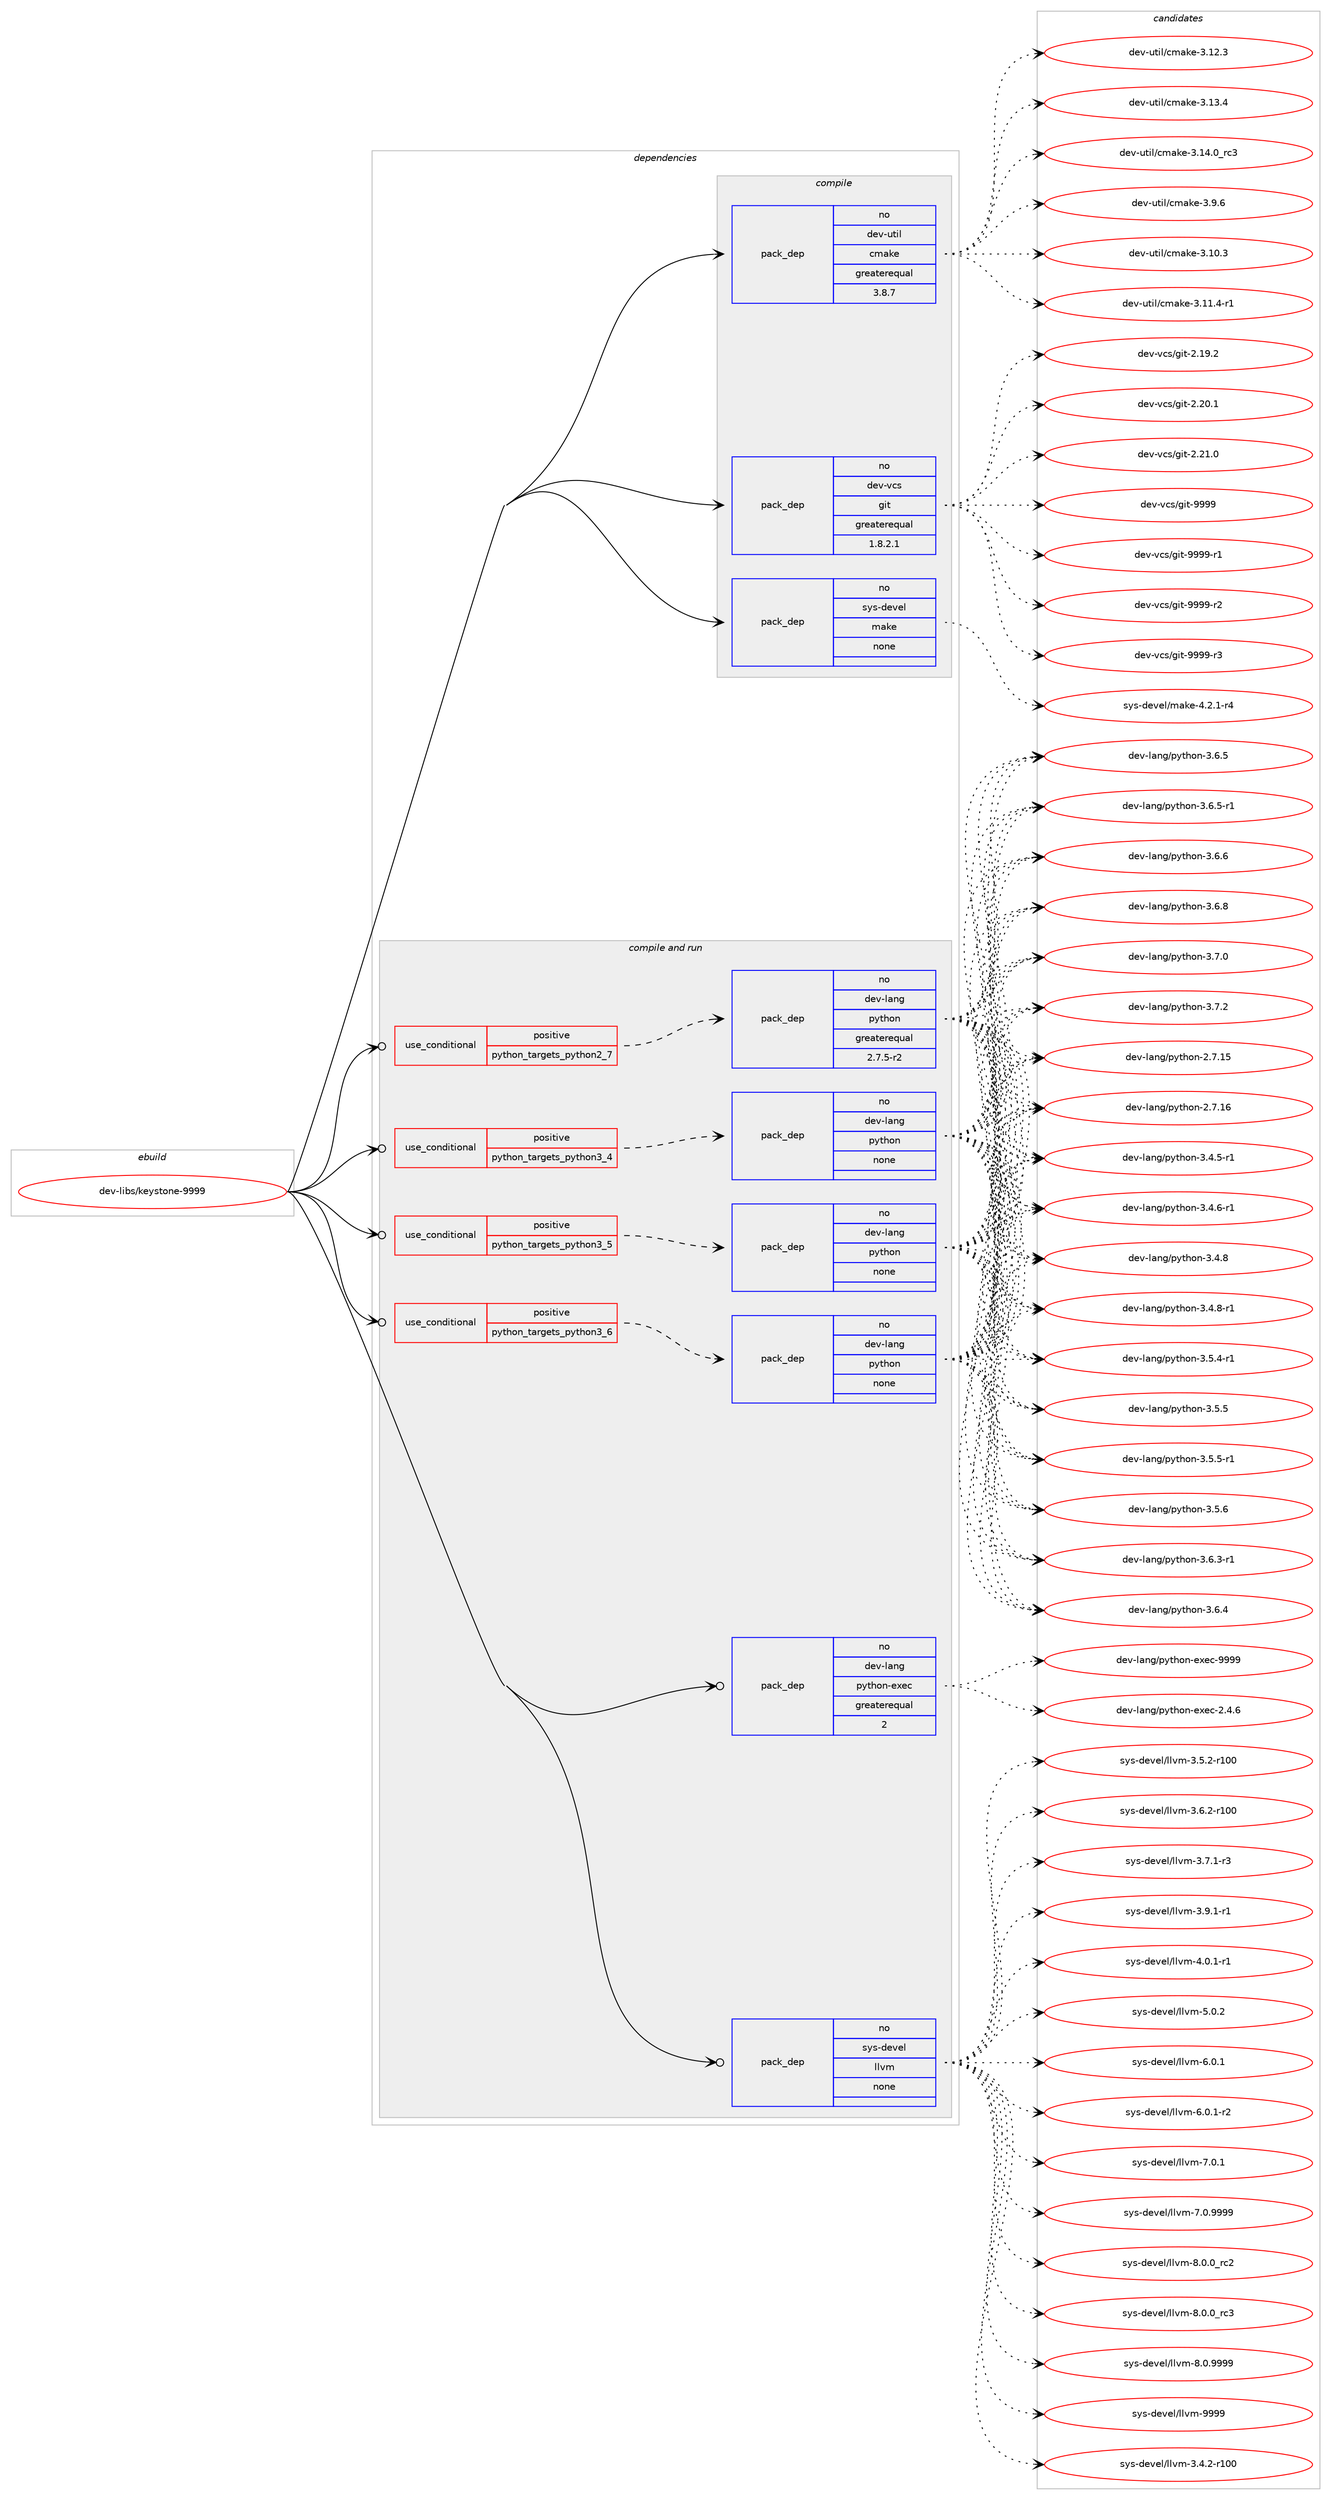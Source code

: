 digraph prolog {

# *************
# Graph options
# *************

newrank=true;
concentrate=true;
compound=true;
graph [rankdir=LR,fontname=Helvetica,fontsize=10,ranksep=1.5];#, ranksep=2.5, nodesep=0.2];
edge  [arrowhead=vee];
node  [fontname=Helvetica,fontsize=10];

# **********
# The ebuild
# **********

subgraph cluster_leftcol {
color=gray;
rank=same;
label=<<i>ebuild</i>>;
id [label="dev-libs/keystone-9999", color=red, width=4, href="../dev-libs/keystone-9999.svg"];
}

# ****************
# The dependencies
# ****************

subgraph cluster_midcol {
color=gray;
label=<<i>dependencies</i>>;
subgraph cluster_compile {
fillcolor="#eeeeee";
style=filled;
label=<<i>compile</i>>;
subgraph pack978143 {
dependency1366676 [label=<<TABLE BORDER="0" CELLBORDER="1" CELLSPACING="0" CELLPADDING="4" WIDTH="220"><TR><TD ROWSPAN="6" CELLPADDING="30">pack_dep</TD></TR><TR><TD WIDTH="110">no</TD></TR><TR><TD>dev-util</TD></TR><TR><TD>cmake</TD></TR><TR><TD>greaterequal</TD></TR><TR><TD>3.8.7</TD></TR></TABLE>>, shape=none, color=blue];
}
id:e -> dependency1366676:w [weight=20,style="solid",arrowhead="vee"];
subgraph pack978144 {
dependency1366677 [label=<<TABLE BORDER="0" CELLBORDER="1" CELLSPACING="0" CELLPADDING="4" WIDTH="220"><TR><TD ROWSPAN="6" CELLPADDING="30">pack_dep</TD></TR><TR><TD WIDTH="110">no</TD></TR><TR><TD>dev-vcs</TD></TR><TR><TD>git</TD></TR><TR><TD>greaterequal</TD></TR><TR><TD>1.8.2.1</TD></TR></TABLE>>, shape=none, color=blue];
}
id:e -> dependency1366677:w [weight=20,style="solid",arrowhead="vee"];
subgraph pack978145 {
dependency1366678 [label=<<TABLE BORDER="0" CELLBORDER="1" CELLSPACING="0" CELLPADDING="4" WIDTH="220"><TR><TD ROWSPAN="6" CELLPADDING="30">pack_dep</TD></TR><TR><TD WIDTH="110">no</TD></TR><TR><TD>sys-devel</TD></TR><TR><TD>make</TD></TR><TR><TD>none</TD></TR><TR><TD></TD></TR></TABLE>>, shape=none, color=blue];
}
id:e -> dependency1366678:w [weight=20,style="solid",arrowhead="vee"];
}
subgraph cluster_compileandrun {
fillcolor="#eeeeee";
style=filled;
label=<<i>compile and run</i>>;
subgraph cond365788 {
dependency1366679 [label=<<TABLE BORDER="0" CELLBORDER="1" CELLSPACING="0" CELLPADDING="4"><TR><TD ROWSPAN="3" CELLPADDING="10">use_conditional</TD></TR><TR><TD>positive</TD></TR><TR><TD>python_targets_python2_7</TD></TR></TABLE>>, shape=none, color=red];
subgraph pack978146 {
dependency1366680 [label=<<TABLE BORDER="0" CELLBORDER="1" CELLSPACING="0" CELLPADDING="4" WIDTH="220"><TR><TD ROWSPAN="6" CELLPADDING="30">pack_dep</TD></TR><TR><TD WIDTH="110">no</TD></TR><TR><TD>dev-lang</TD></TR><TR><TD>python</TD></TR><TR><TD>greaterequal</TD></TR><TR><TD>2.7.5-r2</TD></TR></TABLE>>, shape=none, color=blue];
}
dependency1366679:e -> dependency1366680:w [weight=20,style="dashed",arrowhead="vee"];
}
id:e -> dependency1366679:w [weight=20,style="solid",arrowhead="odotvee"];
subgraph cond365789 {
dependency1366681 [label=<<TABLE BORDER="0" CELLBORDER="1" CELLSPACING="0" CELLPADDING="4"><TR><TD ROWSPAN="3" CELLPADDING="10">use_conditional</TD></TR><TR><TD>positive</TD></TR><TR><TD>python_targets_python3_4</TD></TR></TABLE>>, shape=none, color=red];
subgraph pack978147 {
dependency1366682 [label=<<TABLE BORDER="0" CELLBORDER="1" CELLSPACING="0" CELLPADDING="4" WIDTH="220"><TR><TD ROWSPAN="6" CELLPADDING="30">pack_dep</TD></TR><TR><TD WIDTH="110">no</TD></TR><TR><TD>dev-lang</TD></TR><TR><TD>python</TD></TR><TR><TD>none</TD></TR><TR><TD></TD></TR></TABLE>>, shape=none, color=blue];
}
dependency1366681:e -> dependency1366682:w [weight=20,style="dashed",arrowhead="vee"];
}
id:e -> dependency1366681:w [weight=20,style="solid",arrowhead="odotvee"];
subgraph cond365790 {
dependency1366683 [label=<<TABLE BORDER="0" CELLBORDER="1" CELLSPACING="0" CELLPADDING="4"><TR><TD ROWSPAN="3" CELLPADDING="10">use_conditional</TD></TR><TR><TD>positive</TD></TR><TR><TD>python_targets_python3_5</TD></TR></TABLE>>, shape=none, color=red];
subgraph pack978148 {
dependency1366684 [label=<<TABLE BORDER="0" CELLBORDER="1" CELLSPACING="0" CELLPADDING="4" WIDTH="220"><TR><TD ROWSPAN="6" CELLPADDING="30">pack_dep</TD></TR><TR><TD WIDTH="110">no</TD></TR><TR><TD>dev-lang</TD></TR><TR><TD>python</TD></TR><TR><TD>none</TD></TR><TR><TD></TD></TR></TABLE>>, shape=none, color=blue];
}
dependency1366683:e -> dependency1366684:w [weight=20,style="dashed",arrowhead="vee"];
}
id:e -> dependency1366683:w [weight=20,style="solid",arrowhead="odotvee"];
subgraph cond365791 {
dependency1366685 [label=<<TABLE BORDER="0" CELLBORDER="1" CELLSPACING="0" CELLPADDING="4"><TR><TD ROWSPAN="3" CELLPADDING="10">use_conditional</TD></TR><TR><TD>positive</TD></TR><TR><TD>python_targets_python3_6</TD></TR></TABLE>>, shape=none, color=red];
subgraph pack978149 {
dependency1366686 [label=<<TABLE BORDER="0" CELLBORDER="1" CELLSPACING="0" CELLPADDING="4" WIDTH="220"><TR><TD ROWSPAN="6" CELLPADDING="30">pack_dep</TD></TR><TR><TD WIDTH="110">no</TD></TR><TR><TD>dev-lang</TD></TR><TR><TD>python</TD></TR><TR><TD>none</TD></TR><TR><TD></TD></TR></TABLE>>, shape=none, color=blue];
}
dependency1366685:e -> dependency1366686:w [weight=20,style="dashed",arrowhead="vee"];
}
id:e -> dependency1366685:w [weight=20,style="solid",arrowhead="odotvee"];
subgraph pack978150 {
dependency1366687 [label=<<TABLE BORDER="0" CELLBORDER="1" CELLSPACING="0" CELLPADDING="4" WIDTH="220"><TR><TD ROWSPAN="6" CELLPADDING="30">pack_dep</TD></TR><TR><TD WIDTH="110">no</TD></TR><TR><TD>dev-lang</TD></TR><TR><TD>python-exec</TD></TR><TR><TD>greaterequal</TD></TR><TR><TD>2</TD></TR></TABLE>>, shape=none, color=blue];
}
id:e -> dependency1366687:w [weight=20,style="solid",arrowhead="odotvee"];
subgraph pack978151 {
dependency1366688 [label=<<TABLE BORDER="0" CELLBORDER="1" CELLSPACING="0" CELLPADDING="4" WIDTH="220"><TR><TD ROWSPAN="6" CELLPADDING="30">pack_dep</TD></TR><TR><TD WIDTH="110">no</TD></TR><TR><TD>sys-devel</TD></TR><TR><TD>llvm</TD></TR><TR><TD>none</TD></TR><TR><TD></TD></TR></TABLE>>, shape=none, color=blue];
}
id:e -> dependency1366688:w [weight=20,style="solid",arrowhead="odotvee"];
}
subgraph cluster_run {
fillcolor="#eeeeee";
style=filled;
label=<<i>run</i>>;
}
}

# **************
# The candidates
# **************

subgraph cluster_choices {
rank=same;
color=gray;
label=<<i>candidates</i>>;

subgraph choice978143 {
color=black;
nodesep=1;
choice1001011184511711610510847991099710710145514649484651 [label="dev-util/cmake-3.10.3", color=red, width=4,href="../dev-util/cmake-3.10.3.svg"];
choice10010111845117116105108479910997107101455146494946524511449 [label="dev-util/cmake-3.11.4-r1", color=red, width=4,href="../dev-util/cmake-3.11.4-r1.svg"];
choice1001011184511711610510847991099710710145514649504651 [label="dev-util/cmake-3.12.3", color=red, width=4,href="../dev-util/cmake-3.12.3.svg"];
choice1001011184511711610510847991099710710145514649514652 [label="dev-util/cmake-3.13.4", color=red, width=4,href="../dev-util/cmake-3.13.4.svg"];
choice1001011184511711610510847991099710710145514649524648951149951 [label="dev-util/cmake-3.14.0_rc3", color=red, width=4,href="../dev-util/cmake-3.14.0_rc3.svg"];
choice10010111845117116105108479910997107101455146574654 [label="dev-util/cmake-3.9.6", color=red, width=4,href="../dev-util/cmake-3.9.6.svg"];
dependency1366676:e -> choice1001011184511711610510847991099710710145514649484651:w [style=dotted,weight="100"];
dependency1366676:e -> choice10010111845117116105108479910997107101455146494946524511449:w [style=dotted,weight="100"];
dependency1366676:e -> choice1001011184511711610510847991099710710145514649504651:w [style=dotted,weight="100"];
dependency1366676:e -> choice1001011184511711610510847991099710710145514649514652:w [style=dotted,weight="100"];
dependency1366676:e -> choice1001011184511711610510847991099710710145514649524648951149951:w [style=dotted,weight="100"];
dependency1366676:e -> choice10010111845117116105108479910997107101455146574654:w [style=dotted,weight="100"];
}
subgraph choice978144 {
color=black;
nodesep=1;
choice10010111845118991154710310511645504649574650 [label="dev-vcs/git-2.19.2", color=red, width=4,href="../dev-vcs/git-2.19.2.svg"];
choice10010111845118991154710310511645504650484649 [label="dev-vcs/git-2.20.1", color=red, width=4,href="../dev-vcs/git-2.20.1.svg"];
choice10010111845118991154710310511645504650494648 [label="dev-vcs/git-2.21.0", color=red, width=4,href="../dev-vcs/git-2.21.0.svg"];
choice1001011184511899115471031051164557575757 [label="dev-vcs/git-9999", color=red, width=4,href="../dev-vcs/git-9999.svg"];
choice10010111845118991154710310511645575757574511449 [label="dev-vcs/git-9999-r1", color=red, width=4,href="../dev-vcs/git-9999-r1.svg"];
choice10010111845118991154710310511645575757574511450 [label="dev-vcs/git-9999-r2", color=red, width=4,href="../dev-vcs/git-9999-r2.svg"];
choice10010111845118991154710310511645575757574511451 [label="dev-vcs/git-9999-r3", color=red, width=4,href="../dev-vcs/git-9999-r3.svg"];
dependency1366677:e -> choice10010111845118991154710310511645504649574650:w [style=dotted,weight="100"];
dependency1366677:e -> choice10010111845118991154710310511645504650484649:w [style=dotted,weight="100"];
dependency1366677:e -> choice10010111845118991154710310511645504650494648:w [style=dotted,weight="100"];
dependency1366677:e -> choice1001011184511899115471031051164557575757:w [style=dotted,weight="100"];
dependency1366677:e -> choice10010111845118991154710310511645575757574511449:w [style=dotted,weight="100"];
dependency1366677:e -> choice10010111845118991154710310511645575757574511450:w [style=dotted,weight="100"];
dependency1366677:e -> choice10010111845118991154710310511645575757574511451:w [style=dotted,weight="100"];
}
subgraph choice978145 {
color=black;
nodesep=1;
choice1151211154510010111810110847109971071014552465046494511452 [label="sys-devel/make-4.2.1-r4", color=red, width=4,href="../sys-devel/make-4.2.1-r4.svg"];
dependency1366678:e -> choice1151211154510010111810110847109971071014552465046494511452:w [style=dotted,weight="100"];
}
subgraph choice978146 {
color=black;
nodesep=1;
choice10010111845108971101034711212111610411111045504655464953 [label="dev-lang/python-2.7.15", color=red, width=4,href="../dev-lang/python-2.7.15.svg"];
choice10010111845108971101034711212111610411111045504655464954 [label="dev-lang/python-2.7.16", color=red, width=4,href="../dev-lang/python-2.7.16.svg"];
choice1001011184510897110103471121211161041111104551465246534511449 [label="dev-lang/python-3.4.5-r1", color=red, width=4,href="../dev-lang/python-3.4.5-r1.svg"];
choice1001011184510897110103471121211161041111104551465246544511449 [label="dev-lang/python-3.4.6-r1", color=red, width=4,href="../dev-lang/python-3.4.6-r1.svg"];
choice100101118451089711010347112121116104111110455146524656 [label="dev-lang/python-3.4.8", color=red, width=4,href="../dev-lang/python-3.4.8.svg"];
choice1001011184510897110103471121211161041111104551465246564511449 [label="dev-lang/python-3.4.8-r1", color=red, width=4,href="../dev-lang/python-3.4.8-r1.svg"];
choice1001011184510897110103471121211161041111104551465346524511449 [label="dev-lang/python-3.5.4-r1", color=red, width=4,href="../dev-lang/python-3.5.4-r1.svg"];
choice100101118451089711010347112121116104111110455146534653 [label="dev-lang/python-3.5.5", color=red, width=4,href="../dev-lang/python-3.5.5.svg"];
choice1001011184510897110103471121211161041111104551465346534511449 [label="dev-lang/python-3.5.5-r1", color=red, width=4,href="../dev-lang/python-3.5.5-r1.svg"];
choice100101118451089711010347112121116104111110455146534654 [label="dev-lang/python-3.5.6", color=red, width=4,href="../dev-lang/python-3.5.6.svg"];
choice1001011184510897110103471121211161041111104551465446514511449 [label="dev-lang/python-3.6.3-r1", color=red, width=4,href="../dev-lang/python-3.6.3-r1.svg"];
choice100101118451089711010347112121116104111110455146544652 [label="dev-lang/python-3.6.4", color=red, width=4,href="../dev-lang/python-3.6.4.svg"];
choice100101118451089711010347112121116104111110455146544653 [label="dev-lang/python-3.6.5", color=red, width=4,href="../dev-lang/python-3.6.5.svg"];
choice1001011184510897110103471121211161041111104551465446534511449 [label="dev-lang/python-3.6.5-r1", color=red, width=4,href="../dev-lang/python-3.6.5-r1.svg"];
choice100101118451089711010347112121116104111110455146544654 [label="dev-lang/python-3.6.6", color=red, width=4,href="../dev-lang/python-3.6.6.svg"];
choice100101118451089711010347112121116104111110455146544656 [label="dev-lang/python-3.6.8", color=red, width=4,href="../dev-lang/python-3.6.8.svg"];
choice100101118451089711010347112121116104111110455146554648 [label="dev-lang/python-3.7.0", color=red, width=4,href="../dev-lang/python-3.7.0.svg"];
choice100101118451089711010347112121116104111110455146554650 [label="dev-lang/python-3.7.2", color=red, width=4,href="../dev-lang/python-3.7.2.svg"];
dependency1366680:e -> choice10010111845108971101034711212111610411111045504655464953:w [style=dotted,weight="100"];
dependency1366680:e -> choice10010111845108971101034711212111610411111045504655464954:w [style=dotted,weight="100"];
dependency1366680:e -> choice1001011184510897110103471121211161041111104551465246534511449:w [style=dotted,weight="100"];
dependency1366680:e -> choice1001011184510897110103471121211161041111104551465246544511449:w [style=dotted,weight="100"];
dependency1366680:e -> choice100101118451089711010347112121116104111110455146524656:w [style=dotted,weight="100"];
dependency1366680:e -> choice1001011184510897110103471121211161041111104551465246564511449:w [style=dotted,weight="100"];
dependency1366680:e -> choice1001011184510897110103471121211161041111104551465346524511449:w [style=dotted,weight="100"];
dependency1366680:e -> choice100101118451089711010347112121116104111110455146534653:w [style=dotted,weight="100"];
dependency1366680:e -> choice1001011184510897110103471121211161041111104551465346534511449:w [style=dotted,weight="100"];
dependency1366680:e -> choice100101118451089711010347112121116104111110455146534654:w [style=dotted,weight="100"];
dependency1366680:e -> choice1001011184510897110103471121211161041111104551465446514511449:w [style=dotted,weight="100"];
dependency1366680:e -> choice100101118451089711010347112121116104111110455146544652:w [style=dotted,weight="100"];
dependency1366680:e -> choice100101118451089711010347112121116104111110455146544653:w [style=dotted,weight="100"];
dependency1366680:e -> choice1001011184510897110103471121211161041111104551465446534511449:w [style=dotted,weight="100"];
dependency1366680:e -> choice100101118451089711010347112121116104111110455146544654:w [style=dotted,weight="100"];
dependency1366680:e -> choice100101118451089711010347112121116104111110455146544656:w [style=dotted,weight="100"];
dependency1366680:e -> choice100101118451089711010347112121116104111110455146554648:w [style=dotted,weight="100"];
dependency1366680:e -> choice100101118451089711010347112121116104111110455146554650:w [style=dotted,weight="100"];
}
subgraph choice978147 {
color=black;
nodesep=1;
choice10010111845108971101034711212111610411111045504655464953 [label="dev-lang/python-2.7.15", color=red, width=4,href="../dev-lang/python-2.7.15.svg"];
choice10010111845108971101034711212111610411111045504655464954 [label="dev-lang/python-2.7.16", color=red, width=4,href="../dev-lang/python-2.7.16.svg"];
choice1001011184510897110103471121211161041111104551465246534511449 [label="dev-lang/python-3.4.5-r1", color=red, width=4,href="../dev-lang/python-3.4.5-r1.svg"];
choice1001011184510897110103471121211161041111104551465246544511449 [label="dev-lang/python-3.4.6-r1", color=red, width=4,href="../dev-lang/python-3.4.6-r1.svg"];
choice100101118451089711010347112121116104111110455146524656 [label="dev-lang/python-3.4.8", color=red, width=4,href="../dev-lang/python-3.4.8.svg"];
choice1001011184510897110103471121211161041111104551465246564511449 [label="dev-lang/python-3.4.8-r1", color=red, width=4,href="../dev-lang/python-3.4.8-r1.svg"];
choice1001011184510897110103471121211161041111104551465346524511449 [label="dev-lang/python-3.5.4-r1", color=red, width=4,href="../dev-lang/python-3.5.4-r1.svg"];
choice100101118451089711010347112121116104111110455146534653 [label="dev-lang/python-3.5.5", color=red, width=4,href="../dev-lang/python-3.5.5.svg"];
choice1001011184510897110103471121211161041111104551465346534511449 [label="dev-lang/python-3.5.5-r1", color=red, width=4,href="../dev-lang/python-3.5.5-r1.svg"];
choice100101118451089711010347112121116104111110455146534654 [label="dev-lang/python-3.5.6", color=red, width=4,href="../dev-lang/python-3.5.6.svg"];
choice1001011184510897110103471121211161041111104551465446514511449 [label="dev-lang/python-3.6.3-r1", color=red, width=4,href="../dev-lang/python-3.6.3-r1.svg"];
choice100101118451089711010347112121116104111110455146544652 [label="dev-lang/python-3.6.4", color=red, width=4,href="../dev-lang/python-3.6.4.svg"];
choice100101118451089711010347112121116104111110455146544653 [label="dev-lang/python-3.6.5", color=red, width=4,href="../dev-lang/python-3.6.5.svg"];
choice1001011184510897110103471121211161041111104551465446534511449 [label="dev-lang/python-3.6.5-r1", color=red, width=4,href="../dev-lang/python-3.6.5-r1.svg"];
choice100101118451089711010347112121116104111110455146544654 [label="dev-lang/python-3.6.6", color=red, width=4,href="../dev-lang/python-3.6.6.svg"];
choice100101118451089711010347112121116104111110455146544656 [label="dev-lang/python-3.6.8", color=red, width=4,href="../dev-lang/python-3.6.8.svg"];
choice100101118451089711010347112121116104111110455146554648 [label="dev-lang/python-3.7.0", color=red, width=4,href="../dev-lang/python-3.7.0.svg"];
choice100101118451089711010347112121116104111110455146554650 [label="dev-lang/python-3.7.2", color=red, width=4,href="../dev-lang/python-3.7.2.svg"];
dependency1366682:e -> choice10010111845108971101034711212111610411111045504655464953:w [style=dotted,weight="100"];
dependency1366682:e -> choice10010111845108971101034711212111610411111045504655464954:w [style=dotted,weight="100"];
dependency1366682:e -> choice1001011184510897110103471121211161041111104551465246534511449:w [style=dotted,weight="100"];
dependency1366682:e -> choice1001011184510897110103471121211161041111104551465246544511449:w [style=dotted,weight="100"];
dependency1366682:e -> choice100101118451089711010347112121116104111110455146524656:w [style=dotted,weight="100"];
dependency1366682:e -> choice1001011184510897110103471121211161041111104551465246564511449:w [style=dotted,weight="100"];
dependency1366682:e -> choice1001011184510897110103471121211161041111104551465346524511449:w [style=dotted,weight="100"];
dependency1366682:e -> choice100101118451089711010347112121116104111110455146534653:w [style=dotted,weight="100"];
dependency1366682:e -> choice1001011184510897110103471121211161041111104551465346534511449:w [style=dotted,weight="100"];
dependency1366682:e -> choice100101118451089711010347112121116104111110455146534654:w [style=dotted,weight="100"];
dependency1366682:e -> choice1001011184510897110103471121211161041111104551465446514511449:w [style=dotted,weight="100"];
dependency1366682:e -> choice100101118451089711010347112121116104111110455146544652:w [style=dotted,weight="100"];
dependency1366682:e -> choice100101118451089711010347112121116104111110455146544653:w [style=dotted,weight="100"];
dependency1366682:e -> choice1001011184510897110103471121211161041111104551465446534511449:w [style=dotted,weight="100"];
dependency1366682:e -> choice100101118451089711010347112121116104111110455146544654:w [style=dotted,weight="100"];
dependency1366682:e -> choice100101118451089711010347112121116104111110455146544656:w [style=dotted,weight="100"];
dependency1366682:e -> choice100101118451089711010347112121116104111110455146554648:w [style=dotted,weight="100"];
dependency1366682:e -> choice100101118451089711010347112121116104111110455146554650:w [style=dotted,weight="100"];
}
subgraph choice978148 {
color=black;
nodesep=1;
choice10010111845108971101034711212111610411111045504655464953 [label="dev-lang/python-2.7.15", color=red, width=4,href="../dev-lang/python-2.7.15.svg"];
choice10010111845108971101034711212111610411111045504655464954 [label="dev-lang/python-2.7.16", color=red, width=4,href="../dev-lang/python-2.7.16.svg"];
choice1001011184510897110103471121211161041111104551465246534511449 [label="dev-lang/python-3.4.5-r1", color=red, width=4,href="../dev-lang/python-3.4.5-r1.svg"];
choice1001011184510897110103471121211161041111104551465246544511449 [label="dev-lang/python-3.4.6-r1", color=red, width=4,href="../dev-lang/python-3.4.6-r1.svg"];
choice100101118451089711010347112121116104111110455146524656 [label="dev-lang/python-3.4.8", color=red, width=4,href="../dev-lang/python-3.4.8.svg"];
choice1001011184510897110103471121211161041111104551465246564511449 [label="dev-lang/python-3.4.8-r1", color=red, width=4,href="../dev-lang/python-3.4.8-r1.svg"];
choice1001011184510897110103471121211161041111104551465346524511449 [label="dev-lang/python-3.5.4-r1", color=red, width=4,href="../dev-lang/python-3.5.4-r1.svg"];
choice100101118451089711010347112121116104111110455146534653 [label="dev-lang/python-3.5.5", color=red, width=4,href="../dev-lang/python-3.5.5.svg"];
choice1001011184510897110103471121211161041111104551465346534511449 [label="dev-lang/python-3.5.5-r1", color=red, width=4,href="../dev-lang/python-3.5.5-r1.svg"];
choice100101118451089711010347112121116104111110455146534654 [label="dev-lang/python-3.5.6", color=red, width=4,href="../dev-lang/python-3.5.6.svg"];
choice1001011184510897110103471121211161041111104551465446514511449 [label="dev-lang/python-3.6.3-r1", color=red, width=4,href="../dev-lang/python-3.6.3-r1.svg"];
choice100101118451089711010347112121116104111110455146544652 [label="dev-lang/python-3.6.4", color=red, width=4,href="../dev-lang/python-3.6.4.svg"];
choice100101118451089711010347112121116104111110455146544653 [label="dev-lang/python-3.6.5", color=red, width=4,href="../dev-lang/python-3.6.5.svg"];
choice1001011184510897110103471121211161041111104551465446534511449 [label="dev-lang/python-3.6.5-r1", color=red, width=4,href="../dev-lang/python-3.6.5-r1.svg"];
choice100101118451089711010347112121116104111110455146544654 [label="dev-lang/python-3.6.6", color=red, width=4,href="../dev-lang/python-3.6.6.svg"];
choice100101118451089711010347112121116104111110455146544656 [label="dev-lang/python-3.6.8", color=red, width=4,href="../dev-lang/python-3.6.8.svg"];
choice100101118451089711010347112121116104111110455146554648 [label="dev-lang/python-3.7.0", color=red, width=4,href="../dev-lang/python-3.7.0.svg"];
choice100101118451089711010347112121116104111110455146554650 [label="dev-lang/python-3.7.2", color=red, width=4,href="../dev-lang/python-3.7.2.svg"];
dependency1366684:e -> choice10010111845108971101034711212111610411111045504655464953:w [style=dotted,weight="100"];
dependency1366684:e -> choice10010111845108971101034711212111610411111045504655464954:w [style=dotted,weight="100"];
dependency1366684:e -> choice1001011184510897110103471121211161041111104551465246534511449:w [style=dotted,weight="100"];
dependency1366684:e -> choice1001011184510897110103471121211161041111104551465246544511449:w [style=dotted,weight="100"];
dependency1366684:e -> choice100101118451089711010347112121116104111110455146524656:w [style=dotted,weight="100"];
dependency1366684:e -> choice1001011184510897110103471121211161041111104551465246564511449:w [style=dotted,weight="100"];
dependency1366684:e -> choice1001011184510897110103471121211161041111104551465346524511449:w [style=dotted,weight="100"];
dependency1366684:e -> choice100101118451089711010347112121116104111110455146534653:w [style=dotted,weight="100"];
dependency1366684:e -> choice1001011184510897110103471121211161041111104551465346534511449:w [style=dotted,weight="100"];
dependency1366684:e -> choice100101118451089711010347112121116104111110455146534654:w [style=dotted,weight="100"];
dependency1366684:e -> choice1001011184510897110103471121211161041111104551465446514511449:w [style=dotted,weight="100"];
dependency1366684:e -> choice100101118451089711010347112121116104111110455146544652:w [style=dotted,weight="100"];
dependency1366684:e -> choice100101118451089711010347112121116104111110455146544653:w [style=dotted,weight="100"];
dependency1366684:e -> choice1001011184510897110103471121211161041111104551465446534511449:w [style=dotted,weight="100"];
dependency1366684:e -> choice100101118451089711010347112121116104111110455146544654:w [style=dotted,weight="100"];
dependency1366684:e -> choice100101118451089711010347112121116104111110455146544656:w [style=dotted,weight="100"];
dependency1366684:e -> choice100101118451089711010347112121116104111110455146554648:w [style=dotted,weight="100"];
dependency1366684:e -> choice100101118451089711010347112121116104111110455146554650:w [style=dotted,weight="100"];
}
subgraph choice978149 {
color=black;
nodesep=1;
choice10010111845108971101034711212111610411111045504655464953 [label="dev-lang/python-2.7.15", color=red, width=4,href="../dev-lang/python-2.7.15.svg"];
choice10010111845108971101034711212111610411111045504655464954 [label="dev-lang/python-2.7.16", color=red, width=4,href="../dev-lang/python-2.7.16.svg"];
choice1001011184510897110103471121211161041111104551465246534511449 [label="dev-lang/python-3.4.5-r1", color=red, width=4,href="../dev-lang/python-3.4.5-r1.svg"];
choice1001011184510897110103471121211161041111104551465246544511449 [label="dev-lang/python-3.4.6-r1", color=red, width=4,href="../dev-lang/python-3.4.6-r1.svg"];
choice100101118451089711010347112121116104111110455146524656 [label="dev-lang/python-3.4.8", color=red, width=4,href="../dev-lang/python-3.4.8.svg"];
choice1001011184510897110103471121211161041111104551465246564511449 [label="dev-lang/python-3.4.8-r1", color=red, width=4,href="../dev-lang/python-3.4.8-r1.svg"];
choice1001011184510897110103471121211161041111104551465346524511449 [label="dev-lang/python-3.5.4-r1", color=red, width=4,href="../dev-lang/python-3.5.4-r1.svg"];
choice100101118451089711010347112121116104111110455146534653 [label="dev-lang/python-3.5.5", color=red, width=4,href="../dev-lang/python-3.5.5.svg"];
choice1001011184510897110103471121211161041111104551465346534511449 [label="dev-lang/python-3.5.5-r1", color=red, width=4,href="../dev-lang/python-3.5.5-r1.svg"];
choice100101118451089711010347112121116104111110455146534654 [label="dev-lang/python-3.5.6", color=red, width=4,href="../dev-lang/python-3.5.6.svg"];
choice1001011184510897110103471121211161041111104551465446514511449 [label="dev-lang/python-3.6.3-r1", color=red, width=4,href="../dev-lang/python-3.6.3-r1.svg"];
choice100101118451089711010347112121116104111110455146544652 [label="dev-lang/python-3.6.4", color=red, width=4,href="../dev-lang/python-3.6.4.svg"];
choice100101118451089711010347112121116104111110455146544653 [label="dev-lang/python-3.6.5", color=red, width=4,href="../dev-lang/python-3.6.5.svg"];
choice1001011184510897110103471121211161041111104551465446534511449 [label="dev-lang/python-3.6.5-r1", color=red, width=4,href="../dev-lang/python-3.6.5-r1.svg"];
choice100101118451089711010347112121116104111110455146544654 [label="dev-lang/python-3.6.6", color=red, width=4,href="../dev-lang/python-3.6.6.svg"];
choice100101118451089711010347112121116104111110455146544656 [label="dev-lang/python-3.6.8", color=red, width=4,href="../dev-lang/python-3.6.8.svg"];
choice100101118451089711010347112121116104111110455146554648 [label="dev-lang/python-3.7.0", color=red, width=4,href="../dev-lang/python-3.7.0.svg"];
choice100101118451089711010347112121116104111110455146554650 [label="dev-lang/python-3.7.2", color=red, width=4,href="../dev-lang/python-3.7.2.svg"];
dependency1366686:e -> choice10010111845108971101034711212111610411111045504655464953:w [style=dotted,weight="100"];
dependency1366686:e -> choice10010111845108971101034711212111610411111045504655464954:w [style=dotted,weight="100"];
dependency1366686:e -> choice1001011184510897110103471121211161041111104551465246534511449:w [style=dotted,weight="100"];
dependency1366686:e -> choice1001011184510897110103471121211161041111104551465246544511449:w [style=dotted,weight="100"];
dependency1366686:e -> choice100101118451089711010347112121116104111110455146524656:w [style=dotted,weight="100"];
dependency1366686:e -> choice1001011184510897110103471121211161041111104551465246564511449:w [style=dotted,weight="100"];
dependency1366686:e -> choice1001011184510897110103471121211161041111104551465346524511449:w [style=dotted,weight="100"];
dependency1366686:e -> choice100101118451089711010347112121116104111110455146534653:w [style=dotted,weight="100"];
dependency1366686:e -> choice1001011184510897110103471121211161041111104551465346534511449:w [style=dotted,weight="100"];
dependency1366686:e -> choice100101118451089711010347112121116104111110455146534654:w [style=dotted,weight="100"];
dependency1366686:e -> choice1001011184510897110103471121211161041111104551465446514511449:w [style=dotted,weight="100"];
dependency1366686:e -> choice100101118451089711010347112121116104111110455146544652:w [style=dotted,weight="100"];
dependency1366686:e -> choice100101118451089711010347112121116104111110455146544653:w [style=dotted,weight="100"];
dependency1366686:e -> choice1001011184510897110103471121211161041111104551465446534511449:w [style=dotted,weight="100"];
dependency1366686:e -> choice100101118451089711010347112121116104111110455146544654:w [style=dotted,weight="100"];
dependency1366686:e -> choice100101118451089711010347112121116104111110455146544656:w [style=dotted,weight="100"];
dependency1366686:e -> choice100101118451089711010347112121116104111110455146554648:w [style=dotted,weight="100"];
dependency1366686:e -> choice100101118451089711010347112121116104111110455146554650:w [style=dotted,weight="100"];
}
subgraph choice978150 {
color=black;
nodesep=1;
choice1001011184510897110103471121211161041111104510112010199455046524654 [label="dev-lang/python-exec-2.4.6", color=red, width=4,href="../dev-lang/python-exec-2.4.6.svg"];
choice10010111845108971101034711212111610411111045101120101994557575757 [label="dev-lang/python-exec-9999", color=red, width=4,href="../dev-lang/python-exec-9999.svg"];
dependency1366687:e -> choice1001011184510897110103471121211161041111104510112010199455046524654:w [style=dotted,weight="100"];
dependency1366687:e -> choice10010111845108971101034711212111610411111045101120101994557575757:w [style=dotted,weight="100"];
}
subgraph choice978151 {
color=black;
nodesep=1;
choice115121115451001011181011084710810811810945514652465045114494848 [label="sys-devel/llvm-3.4.2-r100", color=red, width=4,href="../sys-devel/llvm-3.4.2-r100.svg"];
choice115121115451001011181011084710810811810945514653465045114494848 [label="sys-devel/llvm-3.5.2-r100", color=red, width=4,href="../sys-devel/llvm-3.5.2-r100.svg"];
choice115121115451001011181011084710810811810945514654465045114494848 [label="sys-devel/llvm-3.6.2-r100", color=red, width=4,href="../sys-devel/llvm-3.6.2-r100.svg"];
choice11512111545100101118101108471081081181094551465546494511451 [label="sys-devel/llvm-3.7.1-r3", color=red, width=4,href="../sys-devel/llvm-3.7.1-r3.svg"];
choice11512111545100101118101108471081081181094551465746494511449 [label="sys-devel/llvm-3.9.1-r1", color=red, width=4,href="../sys-devel/llvm-3.9.1-r1.svg"];
choice11512111545100101118101108471081081181094552464846494511449 [label="sys-devel/llvm-4.0.1-r1", color=red, width=4,href="../sys-devel/llvm-4.0.1-r1.svg"];
choice1151211154510010111810110847108108118109455346484650 [label="sys-devel/llvm-5.0.2", color=red, width=4,href="../sys-devel/llvm-5.0.2.svg"];
choice1151211154510010111810110847108108118109455446484649 [label="sys-devel/llvm-6.0.1", color=red, width=4,href="../sys-devel/llvm-6.0.1.svg"];
choice11512111545100101118101108471081081181094554464846494511450 [label="sys-devel/llvm-6.0.1-r2", color=red, width=4,href="../sys-devel/llvm-6.0.1-r2.svg"];
choice1151211154510010111810110847108108118109455546484649 [label="sys-devel/llvm-7.0.1", color=red, width=4,href="../sys-devel/llvm-7.0.1.svg"];
choice1151211154510010111810110847108108118109455546484657575757 [label="sys-devel/llvm-7.0.9999", color=red, width=4,href="../sys-devel/llvm-7.0.9999.svg"];
choice1151211154510010111810110847108108118109455646484648951149950 [label="sys-devel/llvm-8.0.0_rc2", color=red, width=4,href="../sys-devel/llvm-8.0.0_rc2.svg"];
choice1151211154510010111810110847108108118109455646484648951149951 [label="sys-devel/llvm-8.0.0_rc3", color=red, width=4,href="../sys-devel/llvm-8.0.0_rc3.svg"];
choice1151211154510010111810110847108108118109455646484657575757 [label="sys-devel/llvm-8.0.9999", color=red, width=4,href="../sys-devel/llvm-8.0.9999.svg"];
choice11512111545100101118101108471081081181094557575757 [label="sys-devel/llvm-9999", color=red, width=4,href="../sys-devel/llvm-9999.svg"];
dependency1366688:e -> choice115121115451001011181011084710810811810945514652465045114494848:w [style=dotted,weight="100"];
dependency1366688:e -> choice115121115451001011181011084710810811810945514653465045114494848:w [style=dotted,weight="100"];
dependency1366688:e -> choice115121115451001011181011084710810811810945514654465045114494848:w [style=dotted,weight="100"];
dependency1366688:e -> choice11512111545100101118101108471081081181094551465546494511451:w [style=dotted,weight="100"];
dependency1366688:e -> choice11512111545100101118101108471081081181094551465746494511449:w [style=dotted,weight="100"];
dependency1366688:e -> choice11512111545100101118101108471081081181094552464846494511449:w [style=dotted,weight="100"];
dependency1366688:e -> choice1151211154510010111810110847108108118109455346484650:w [style=dotted,weight="100"];
dependency1366688:e -> choice1151211154510010111810110847108108118109455446484649:w [style=dotted,weight="100"];
dependency1366688:e -> choice11512111545100101118101108471081081181094554464846494511450:w [style=dotted,weight="100"];
dependency1366688:e -> choice1151211154510010111810110847108108118109455546484649:w [style=dotted,weight="100"];
dependency1366688:e -> choice1151211154510010111810110847108108118109455546484657575757:w [style=dotted,weight="100"];
dependency1366688:e -> choice1151211154510010111810110847108108118109455646484648951149950:w [style=dotted,weight="100"];
dependency1366688:e -> choice1151211154510010111810110847108108118109455646484648951149951:w [style=dotted,weight="100"];
dependency1366688:e -> choice1151211154510010111810110847108108118109455646484657575757:w [style=dotted,weight="100"];
dependency1366688:e -> choice11512111545100101118101108471081081181094557575757:w [style=dotted,weight="100"];
}
}

}
